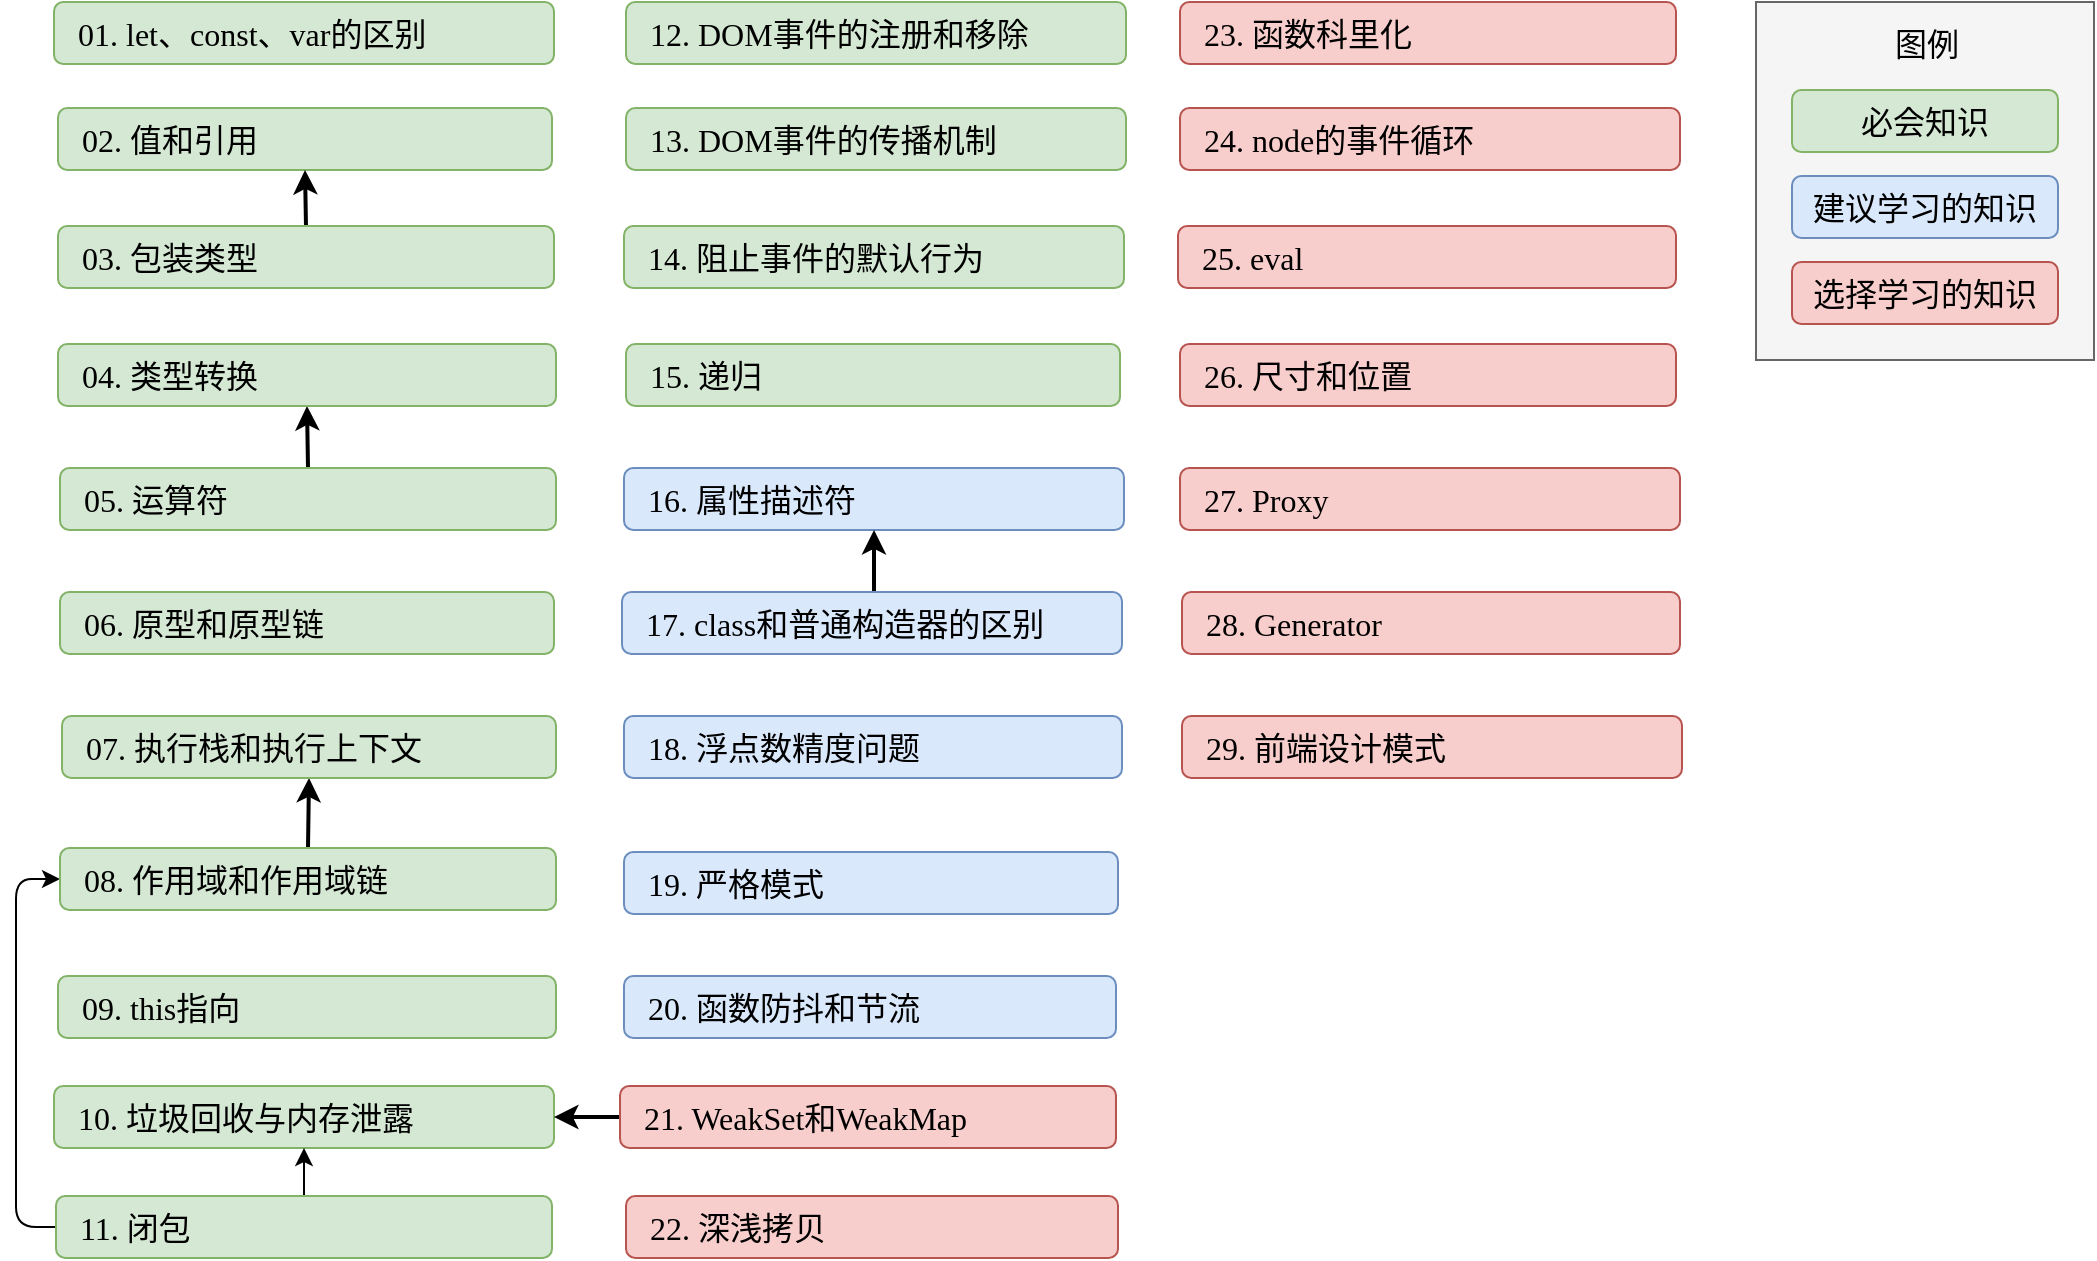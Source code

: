 <mxfile>
    <diagram id="QFoU5hE6jV3CWI5dNyLY" name="第 1 页">
        <mxGraphModel dx="472" dy="579" grid="0" gridSize="10" guides="1" tooltips="1" connect="1" arrows="1" fold="1" page="1" pageScale="1" pageWidth="1654" pageHeight="1169" background="#ffffff" math="0" shadow="0">
            <root>
                <mxCell id="0"/>
                <mxCell id="1" parent="0"/>
                <mxCell id="2" value="&lt;font color=&quot;#000000&quot;&gt;02. 值和引用&lt;/font&gt;" style="rounded=1;whiteSpace=wrap;html=1;fillColor=#d5e8d4;strokeColor=#82b366;fontSize=16;fontFamily=Roboto Mono;align=left;spacingLeft=10;" parent="1" vertex="1">
                    <mxGeometry x="142" y="190" width="247" height="31" as="geometry"/>
                </mxCell>
                <mxCell id="9" value="&lt;font color=&quot;#000000&quot;&gt;10. 垃圾回收与内存泄露&lt;/font&gt;" style="rounded=1;whiteSpace=wrap;html=1;fillColor=#d5e8d4;strokeColor=#82b366;fontSize=16;fontFamily=Roboto Mono;align=left;spacingLeft=10;" parent="1" vertex="1">
                    <mxGeometry x="140" y="679" width="250" height="31" as="geometry"/>
                </mxCell>
                <mxCell id="69" style="edgeStyle=none;html=1;" edge="1" parent="1" source="11" target="9">
                    <mxGeometry relative="1" as="geometry"/>
                </mxCell>
                <mxCell id="70" style="edgeStyle=orthogonalEdgeStyle;html=1;entryX=0;entryY=0.5;entryDx=0;entryDy=0;" edge="1" parent="1" source="11" target="20">
                    <mxGeometry relative="1" as="geometry">
                        <Array as="points">
                            <mxPoint x="121" y="750"/>
                            <mxPoint x="121" y="576"/>
                        </Array>
                    </mxGeometry>
                </mxCell>
                <mxCell id="11" value="&lt;font color=&quot;#000000&quot;&gt;11. 闭包&lt;/font&gt;" style="rounded=1;whiteSpace=wrap;html=1;fillColor=#d5e8d4;strokeColor=#82b366;fontSize=16;fontFamily=Roboto Mono;align=left;spacingLeft=10;" parent="1" vertex="1">
                    <mxGeometry x="141" y="734" width="248" height="31" as="geometry"/>
                </mxCell>
                <mxCell id="14" value="&lt;font color=&quot;#000000&quot;&gt;22. 深浅拷贝&lt;/font&gt;" style="rounded=1;whiteSpace=wrap;html=1;fillColor=#f8cecc;strokeColor=#b85450;fontSize=16;fontFamily=Roboto Mono;align=left;spacingLeft=10;" parent="1" vertex="1">
                    <mxGeometry x="426" y="734" width="246" height="31" as="geometry"/>
                </mxCell>
                <mxCell id="17" value="&lt;font color=&quot;#000000&quot;&gt;09. this指向&lt;/font&gt;" style="rounded=1;whiteSpace=wrap;html=1;fillColor=#d5e8d4;strokeColor=#82b366;fontSize=16;fontFamily=Roboto Mono;align=left;spacingLeft=10;" parent="1" vertex="1">
                    <mxGeometry x="142" y="624" width="249" height="31" as="geometry"/>
                </mxCell>
                <mxCell id="18" value="&lt;font color=&quot;#000000&quot;&gt;16. 属性描述符&lt;/font&gt;" style="rounded=1;whiteSpace=wrap;html=1;fillColor=#dae8fc;strokeColor=#6c8ebf;fontSize=16;fontFamily=Roboto Mono;align=left;spacingLeft=10;" parent="1" vertex="1">
                    <mxGeometry x="425" y="370" width="250" height="31" as="geometry"/>
                </mxCell>
                <mxCell id="63" style="edgeStyle=orthogonalEdgeStyle;rounded=0;orthogonalLoop=1;jettySize=auto;html=1;exitX=0.5;exitY=0;exitDx=0;exitDy=0;entryX=0.5;entryY=1;entryDx=0;entryDy=0;strokeColor=#000000;spacingLeft=10;strokeWidth=2;" parent="1" source="20" target="54" edge="1">
                    <mxGeometry relative="1" as="geometry"/>
                </mxCell>
                <mxCell id="20" value="&lt;font color=&quot;#000000&quot;&gt;08. 作用域和作用域链&lt;/font&gt;" style="rounded=1;whiteSpace=wrap;html=1;fillColor=#d5e8d4;strokeColor=#82b366;fontSize=16;fontFamily=Roboto Mono;align=left;spacingLeft=10;" parent="1" vertex="1">
                    <mxGeometry x="143" y="560" width="248" height="31" as="geometry"/>
                </mxCell>
                <mxCell id="62" style="edgeStyle=orthogonalEdgeStyle;rounded=0;orthogonalLoop=1;jettySize=auto;html=1;exitX=0.5;exitY=0;exitDx=0;exitDy=0;entryX=0.5;entryY=1;entryDx=0;entryDy=0;strokeColor=#000000;spacingLeft=10;strokeWidth=2;" parent="1" source="23" target="60" edge="1">
                    <mxGeometry relative="1" as="geometry"/>
                </mxCell>
                <mxCell id="23" value="&lt;font color=&quot;#000000&quot;&gt;05. 运算符&lt;/font&gt;" style="rounded=1;whiteSpace=wrap;html=1;fillColor=#d5e8d4;strokeColor=#82b366;fontSize=16;fontFamily=Roboto Mono;align=left;spacingLeft=10;" parent="1" vertex="1">
                    <mxGeometry x="143" y="370" width="248" height="31" as="geometry"/>
                </mxCell>
                <mxCell id="61" style="edgeStyle=orthogonalEdgeStyle;rounded=0;orthogonalLoop=1;jettySize=auto;html=1;exitX=0.5;exitY=0;exitDx=0;exitDy=0;entryX=0.5;entryY=1;entryDx=0;entryDy=0;strokeColor=#000000;spacingLeft=10;strokeWidth=2;" parent="1" source="24" target="2" edge="1">
                    <mxGeometry relative="1" as="geometry"/>
                </mxCell>
                <mxCell id="24" value="&lt;font color=&quot;#000000&quot;&gt;03. 包装类型&lt;/font&gt;" style="rounded=1;whiteSpace=wrap;html=1;fillColor=#d5e8d4;strokeColor=#82b366;fontSize=16;fontFamily=Roboto Mono;align=left;spacingLeft=10;" parent="1" vertex="1">
                    <mxGeometry x="142" y="249" width="248" height="31" as="geometry"/>
                </mxCell>
                <mxCell id="25" value="&lt;font color=&quot;#000000&quot;&gt;19. 严格模式&lt;/font&gt;" style="rounded=1;whiteSpace=wrap;html=1;fillColor=#dae8fc;strokeColor=#6c8ebf;fontSize=16;fontFamily=Roboto Mono;align=left;spacingLeft=10;" parent="1" vertex="1">
                    <mxGeometry x="425" y="562" width="247" height="31" as="geometry"/>
                </mxCell>
                <mxCell id="26" value="&lt;font color=&quot;#000000&quot;&gt;18. 浮点数精度问题&lt;/font&gt;" style="rounded=1;whiteSpace=wrap;html=1;fillColor=#dae8fc;strokeColor=#6c8ebf;fontSize=16;fontFamily=Roboto Mono;align=left;spacingLeft=10;" parent="1" vertex="1">
                    <mxGeometry x="425" y="494" width="249" height="31" as="geometry"/>
                </mxCell>
                <mxCell id="28" value="&lt;font color=&quot;#000000&quot;&gt;13. DOM事件的传播机制&lt;/font&gt;" style="rounded=1;whiteSpace=wrap;html=1;fillColor=#d5e8d4;strokeColor=#82b366;fontSize=16;fontFamily=Roboto Mono;align=left;spacingLeft=10;" parent="1" vertex="1">
                    <mxGeometry x="426" y="190" width="250" height="31" as="geometry"/>
                </mxCell>
                <mxCell id="29" value="&lt;font color=&quot;#000000&quot;&gt;14. 阻止事件的默认行为&lt;/font&gt;" style="rounded=1;whiteSpace=wrap;html=1;fillColor=#d5e8d4;strokeColor=#82b366;fontSize=16;fontFamily=Roboto Mono;align=left;spacingLeft=10;" parent="1" vertex="1">
                    <mxGeometry x="425" y="249" width="250" height="31" as="geometry"/>
                </mxCell>
                <mxCell id="30" value="&lt;font color=&quot;#000000&quot;&gt;20. 函数防抖和节流&lt;/font&gt;" style="rounded=1;whiteSpace=wrap;html=1;fillColor=#dae8fc;strokeColor=#6c8ebf;fontSize=16;fontFamily=Roboto Mono;align=left;spacingLeft=10;" parent="1" vertex="1">
                    <mxGeometry x="425" y="624" width="246" height="31" as="geometry"/>
                </mxCell>
                <mxCell id="31" value="&lt;font color=&quot;#000000&quot;&gt;01. let、const、var的区别&lt;/font&gt;" style="rounded=1;whiteSpace=wrap;html=1;fillColor=#d5e8d4;strokeColor=#82b366;fontSize=16;fontFamily=Roboto Mono;align=left;spacingLeft=10;" parent="1" vertex="1">
                    <mxGeometry x="140" y="137" width="250" height="31" as="geometry"/>
                </mxCell>
                <mxCell id="65" style="edgeStyle=orthogonalEdgeStyle;rounded=0;orthogonalLoop=1;jettySize=auto;html=1;exitX=0.5;exitY=0;exitDx=0;exitDy=0;entryX=0.5;entryY=1;entryDx=0;entryDy=0;strokeColor=#000000;spacingLeft=10;strokeWidth=2;" parent="1" source="32" target="18" edge="1">
                    <mxGeometry relative="1" as="geometry"/>
                </mxCell>
                <mxCell id="32" value="&lt;font color=&quot;#000000&quot;&gt;17. class和普通构造器的区别&lt;/font&gt;" style="rounded=1;whiteSpace=wrap;html=1;fillColor=#dae8fc;strokeColor=#6c8ebf;fontSize=16;fontFamily=Roboto Mono;align=left;spacingLeft=10;" parent="1" vertex="1">
                    <mxGeometry x="424" y="432" width="250" height="31" as="geometry"/>
                </mxCell>
                <mxCell id="33" value="&lt;font color=&quot;#000000&quot;&gt;12. DOM事件的注册和移除&lt;/font&gt;" style="rounded=1;whiteSpace=wrap;html=1;fillColor=#d5e8d4;strokeColor=#82b366;fontSize=16;fontFamily=Roboto Mono;align=left;spacingLeft=10;" parent="1" vertex="1">
                    <mxGeometry x="426" y="137" width="250" height="31" as="geometry"/>
                </mxCell>
                <mxCell id="34" value="&lt;font color=&quot;#000000&quot;&gt;26. 尺寸和位置&lt;/font&gt;" style="rounded=1;whiteSpace=wrap;html=1;fontSize=16;fontFamily=Roboto Mono;fillColor=#F8CECC;strokeColor=#B85450;align=left;spacingLeft=10;" parent="1" vertex="1">
                    <mxGeometry x="703" y="308" width="248" height="31" as="geometry"/>
                </mxCell>
                <mxCell id="68" style="edgeStyle=none;html=1;exitX=0;exitY=0.5;exitDx=0;exitDy=0;entryX=1;entryY=0.5;entryDx=0;entryDy=0;strokeWidth=2;" parent="1" source="36" target="9" edge="1">
                    <mxGeometry relative="1" as="geometry"/>
                </mxCell>
                <mxCell id="36" value="&lt;font color=&quot;#000000&quot;&gt;21. WeakSet和WeakMap&lt;/font&gt;" style="rounded=1;whiteSpace=wrap;html=1;fillColor=#f8cecc;strokeColor=#b85450;fontSize=16;fontFamily=Roboto Mono;align=left;spacingLeft=10;" parent="1" vertex="1">
                    <mxGeometry x="423" y="679" width="248" height="31" as="geometry"/>
                </mxCell>
                <mxCell id="37" value="&lt;font color=&quot;#000000&quot;&gt;24. node的事件循环&lt;/font&gt;" style="rounded=1;whiteSpace=wrap;html=1;fillColor=#f8cecc;strokeColor=#b85450;fontSize=16;fontFamily=Roboto Mono;align=left;spacingLeft=10;" parent="1" vertex="1">
                    <mxGeometry x="703" y="190" width="250" height="31" as="geometry"/>
                </mxCell>
                <mxCell id="39" value="&lt;font color=&quot;#000000&quot;&gt;28. Generator&lt;/font&gt;" style="rounded=1;whiteSpace=wrap;html=1;fillColor=#f8cecc;strokeColor=#b85450;fontSize=16;fontFamily=Roboto Mono;align=left;spacingLeft=10;" parent="1" vertex="1">
                    <mxGeometry x="704" y="432" width="249" height="31" as="geometry"/>
                </mxCell>
                <mxCell id="40" value="&lt;font color=&quot;#000000&quot;&gt;27. Proxy&lt;/font&gt;" style="rounded=1;whiteSpace=wrap;html=1;fillColor=#f8cecc;strokeColor=#b85450;fontSize=16;fontFamily=Roboto Mono;align=left;spacingLeft=10;" parent="1" vertex="1">
                    <mxGeometry x="703" y="370" width="250" height="31" as="geometry"/>
                </mxCell>
                <mxCell id="41" value="&lt;font color=&quot;#000000&quot;&gt;29. 前端设计模式&lt;/font&gt;" style="rounded=1;whiteSpace=wrap;html=1;fillColor=#f8cecc;strokeColor=#b85450;fontSize=16;fontFamily=Roboto Mono;align=left;spacingLeft=10;" parent="1" vertex="1">
                    <mxGeometry x="704" y="494" width="250" height="31" as="geometry"/>
                </mxCell>
                <mxCell id="42" value="&lt;font color=&quot;#000000&quot;&gt;23. 函数科里化&lt;/font&gt;" style="rounded=1;whiteSpace=wrap;html=1;fillColor=#f8cecc;strokeColor=#b85450;fontSize=16;fontFamily=Roboto Mono;align=left;spacingLeft=10;" parent="1" vertex="1">
                    <mxGeometry x="703" y="137" width="248" height="31" as="geometry"/>
                </mxCell>
                <mxCell id="43" value="&lt;font color=&quot;#000000&quot;&gt;25. eval&lt;/font&gt;" style="rounded=1;whiteSpace=wrap;html=1;fontSize=16;fontFamily=Roboto Mono;fillColor=#F8CECC;strokeColor=#B85450;align=left;spacingLeft=10;" parent="1" vertex="1">
                    <mxGeometry x="702" y="249" width="249" height="31" as="geometry"/>
                </mxCell>
                <mxCell id="47" value="&lt;font color=&quot;#000000&quot;&gt;06. 原型和原型链&lt;/font&gt;" style="rounded=1;whiteSpace=wrap;html=1;fillColor=#d5e8d4;strokeColor=#82b366;fontSize=16;fontFamily=Roboto Mono;align=left;spacingLeft=10;" parent="1" vertex="1">
                    <mxGeometry x="143" y="432" width="247" height="31" as="geometry"/>
                </mxCell>
                <mxCell id="53" value="&lt;font color=&quot;#000000&quot;&gt;15. 递归&lt;/font&gt;" style="rounded=1;whiteSpace=wrap;html=1;fillColor=#d5e8d4;strokeColor=#82b366;fontSize=16;fontFamily=Roboto Mono;align=left;spacingLeft=10;" parent="1" vertex="1">
                    <mxGeometry x="426" y="308" width="247" height="31" as="geometry"/>
                </mxCell>
                <mxCell id="54" value="&lt;font color=&quot;#000000&quot;&gt;07. 执行栈和执行上下文&lt;/font&gt;" style="rounded=1;whiteSpace=wrap;html=1;fillColor=#d5e8d4;strokeColor=#82b366;fontSize=16;fontFamily=Roboto Mono;align=left;spacingLeft=10;" parent="1" vertex="1">
                    <mxGeometry x="144" y="494" width="247" height="31" as="geometry"/>
                </mxCell>
                <mxCell id="60" value="&lt;font color=&quot;#000000&quot;&gt;04. 类型转换&lt;/font&gt;" style="rounded=1;whiteSpace=wrap;html=1;fillColor=#d5e8d4;strokeColor=#82b366;fontSize=16;fontFamily=Roboto Mono;align=left;spacingLeft=10;" parent="1" vertex="1">
                    <mxGeometry x="142" y="308" width="249" height="31" as="geometry"/>
                </mxCell>
                <mxCell id="16" value="" style="rounded=0;whiteSpace=wrap;html=1;fontFamily=Roboto Mono;fontSize=16;fillColor=#f5f5f5;strokeColor=#666666;fontColor=#333333;" parent="1" vertex="1">
                    <mxGeometry x="991" y="137" width="169" height="179" as="geometry"/>
                </mxCell>
                <mxCell id="3" value="&lt;font color=&quot;#000000&quot;&gt;图例&lt;/font&gt;" style="text;html=1;align=center;verticalAlign=middle;resizable=0;points=[];autosize=1;strokeColor=none;fontSize=16;fontFamily=Roboto Mono;" parent="1" vertex="1">
                    <mxGeometry x="1054.5" y="146" width="42" height="23" as="geometry"/>
                </mxCell>
                <mxCell id="4" value="&lt;font color=&quot;#000000&quot;&gt;必会知识&lt;/font&gt;" style="rounded=1;whiteSpace=wrap;html=1;fillColor=#d5e8d4;strokeColor=#82b366;fontSize=16;fontFamily=Roboto Mono;" parent="1" vertex="1">
                    <mxGeometry x="1009" y="181" width="133" height="31" as="geometry"/>
                </mxCell>
                <mxCell id="5" value="&lt;font color=&quot;#000000&quot;&gt;建议学习的知识&lt;/font&gt;" style="rounded=1;whiteSpace=wrap;html=1;fillColor=#dae8fc;strokeColor=#6c8ebf;fontSize=16;fontFamily=Roboto Mono;" parent="1" vertex="1">
                    <mxGeometry x="1009" y="224" width="133" height="31" as="geometry"/>
                </mxCell>
                <mxCell id="6" value="&lt;font color=&quot;#000000&quot;&gt;选择学习的知识&lt;/font&gt;" style="rounded=1;whiteSpace=wrap;html=1;fillColor=#f8cecc;strokeColor=#b85450;fontSize=16;fontFamily=Roboto Mono;" parent="1" vertex="1">
                    <mxGeometry x="1009" y="267" width="133" height="31" as="geometry"/>
                </mxCell>
            </root>
        </mxGraphModel>
    </diagram>
</mxfile>